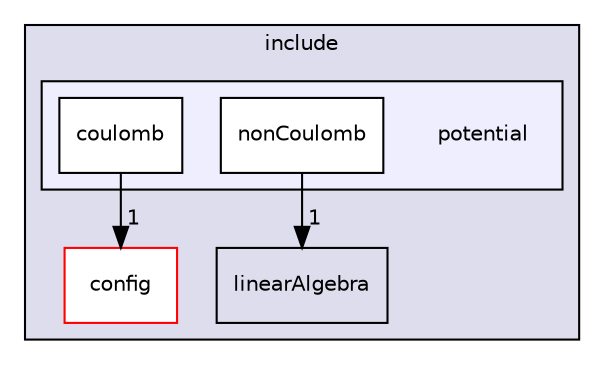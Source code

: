 digraph "/home/runner/work/pimd_qmcf/pimd_qmcf/include/potential" {
  compound=true
  node [ fontsize="10", fontname="Helvetica"];
  edge [ labelfontsize="10", labelfontname="Helvetica"];
  subgraph clusterdir_d44c64559bbebec7f509842c48db8b23 {
    graph [ bgcolor="#ddddee", pencolor="black", label="include" fontname="Helvetica", fontsize="10", URL="dir_d44c64559bbebec7f509842c48db8b23.html"]
  dir_ea664ba48352c10e82f679d554c07e1e [shape=box label="config" fillcolor="white" style="filled" color="red" URL="dir_ea664ba48352c10e82f679d554c07e1e.html"];
  dir_f8986cdcb0800a07ddb435fc91942378 [shape=box label="linearAlgebra" URL="dir_f8986cdcb0800a07ddb435fc91942378.html"];
  subgraph clusterdir_89d3cbd7fe0c3823d19211737510853e {
    graph [ bgcolor="#eeeeff", pencolor="black", label="" URL="dir_89d3cbd7fe0c3823d19211737510853e.html"];
    dir_89d3cbd7fe0c3823d19211737510853e [shape=plaintext label="potential"];
  dir_1248d9bbc9344a0283f8d91184f0a2a3 [shape=box label="coulomb" fillcolor="white" style="filled" URL="dir_1248d9bbc9344a0283f8d91184f0a2a3.html"];
  dir_158ae4f68d350ad066fc0f32a78ff380 [shape=box label="nonCoulomb" fillcolor="white" style="filled" URL="dir_158ae4f68d350ad066fc0f32a78ff380.html"];
  }
  }
  dir_1248d9bbc9344a0283f8d91184f0a2a3->dir_ea664ba48352c10e82f679d554c07e1e [headlabel="1", labeldistance=1.5 headhref="dir_000028_000005.html"];
  dir_158ae4f68d350ad066fc0f32a78ff380->dir_f8986cdcb0800a07ddb435fc91942378 [headlabel="1", labeldistance=1.5 headhref="dir_000029_000020.html"];
}
